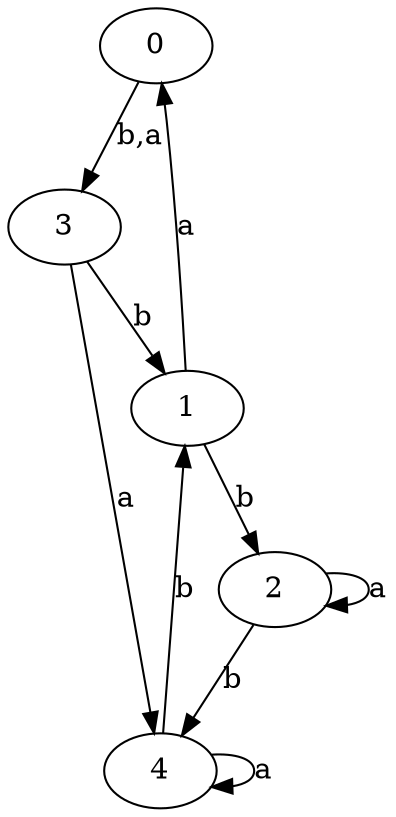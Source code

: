 digraph {
 ranksep=0.5;
 d2tdocpreamble = "\usetikzlibrary{automata}";
 d2tfigpreamble = "\tikzstyle{every state}= [ draw=blue!50,very thick,fill=blue!20]  \tikzstyle{auto}= [fill=white]";
 node [style="state"];
 edge [lblstyle="auto",topath="bend right", len=4  ]
  "0" [label="0",style = "state, accepting"];
  "1" [label="1",];
  "2" [label="2",];
  "3" [label="3",];
  "4" [label="4",style = "state, initial"];
  "0" -> "3" [label="b,a"];
  "1" -> "0" [label="a"];
  "1" -> "2" [label="b"];
  "2" -> "2" [label="a",topath="loop above"];
  "2" -> "4" [label="b"];
  "3" -> "1" [label="b"];
  "3" -> "4" [label="a"];
  "4" -> "1" [label="b"];
  "4" -> "4" [label="a",topath="loop above"];
}